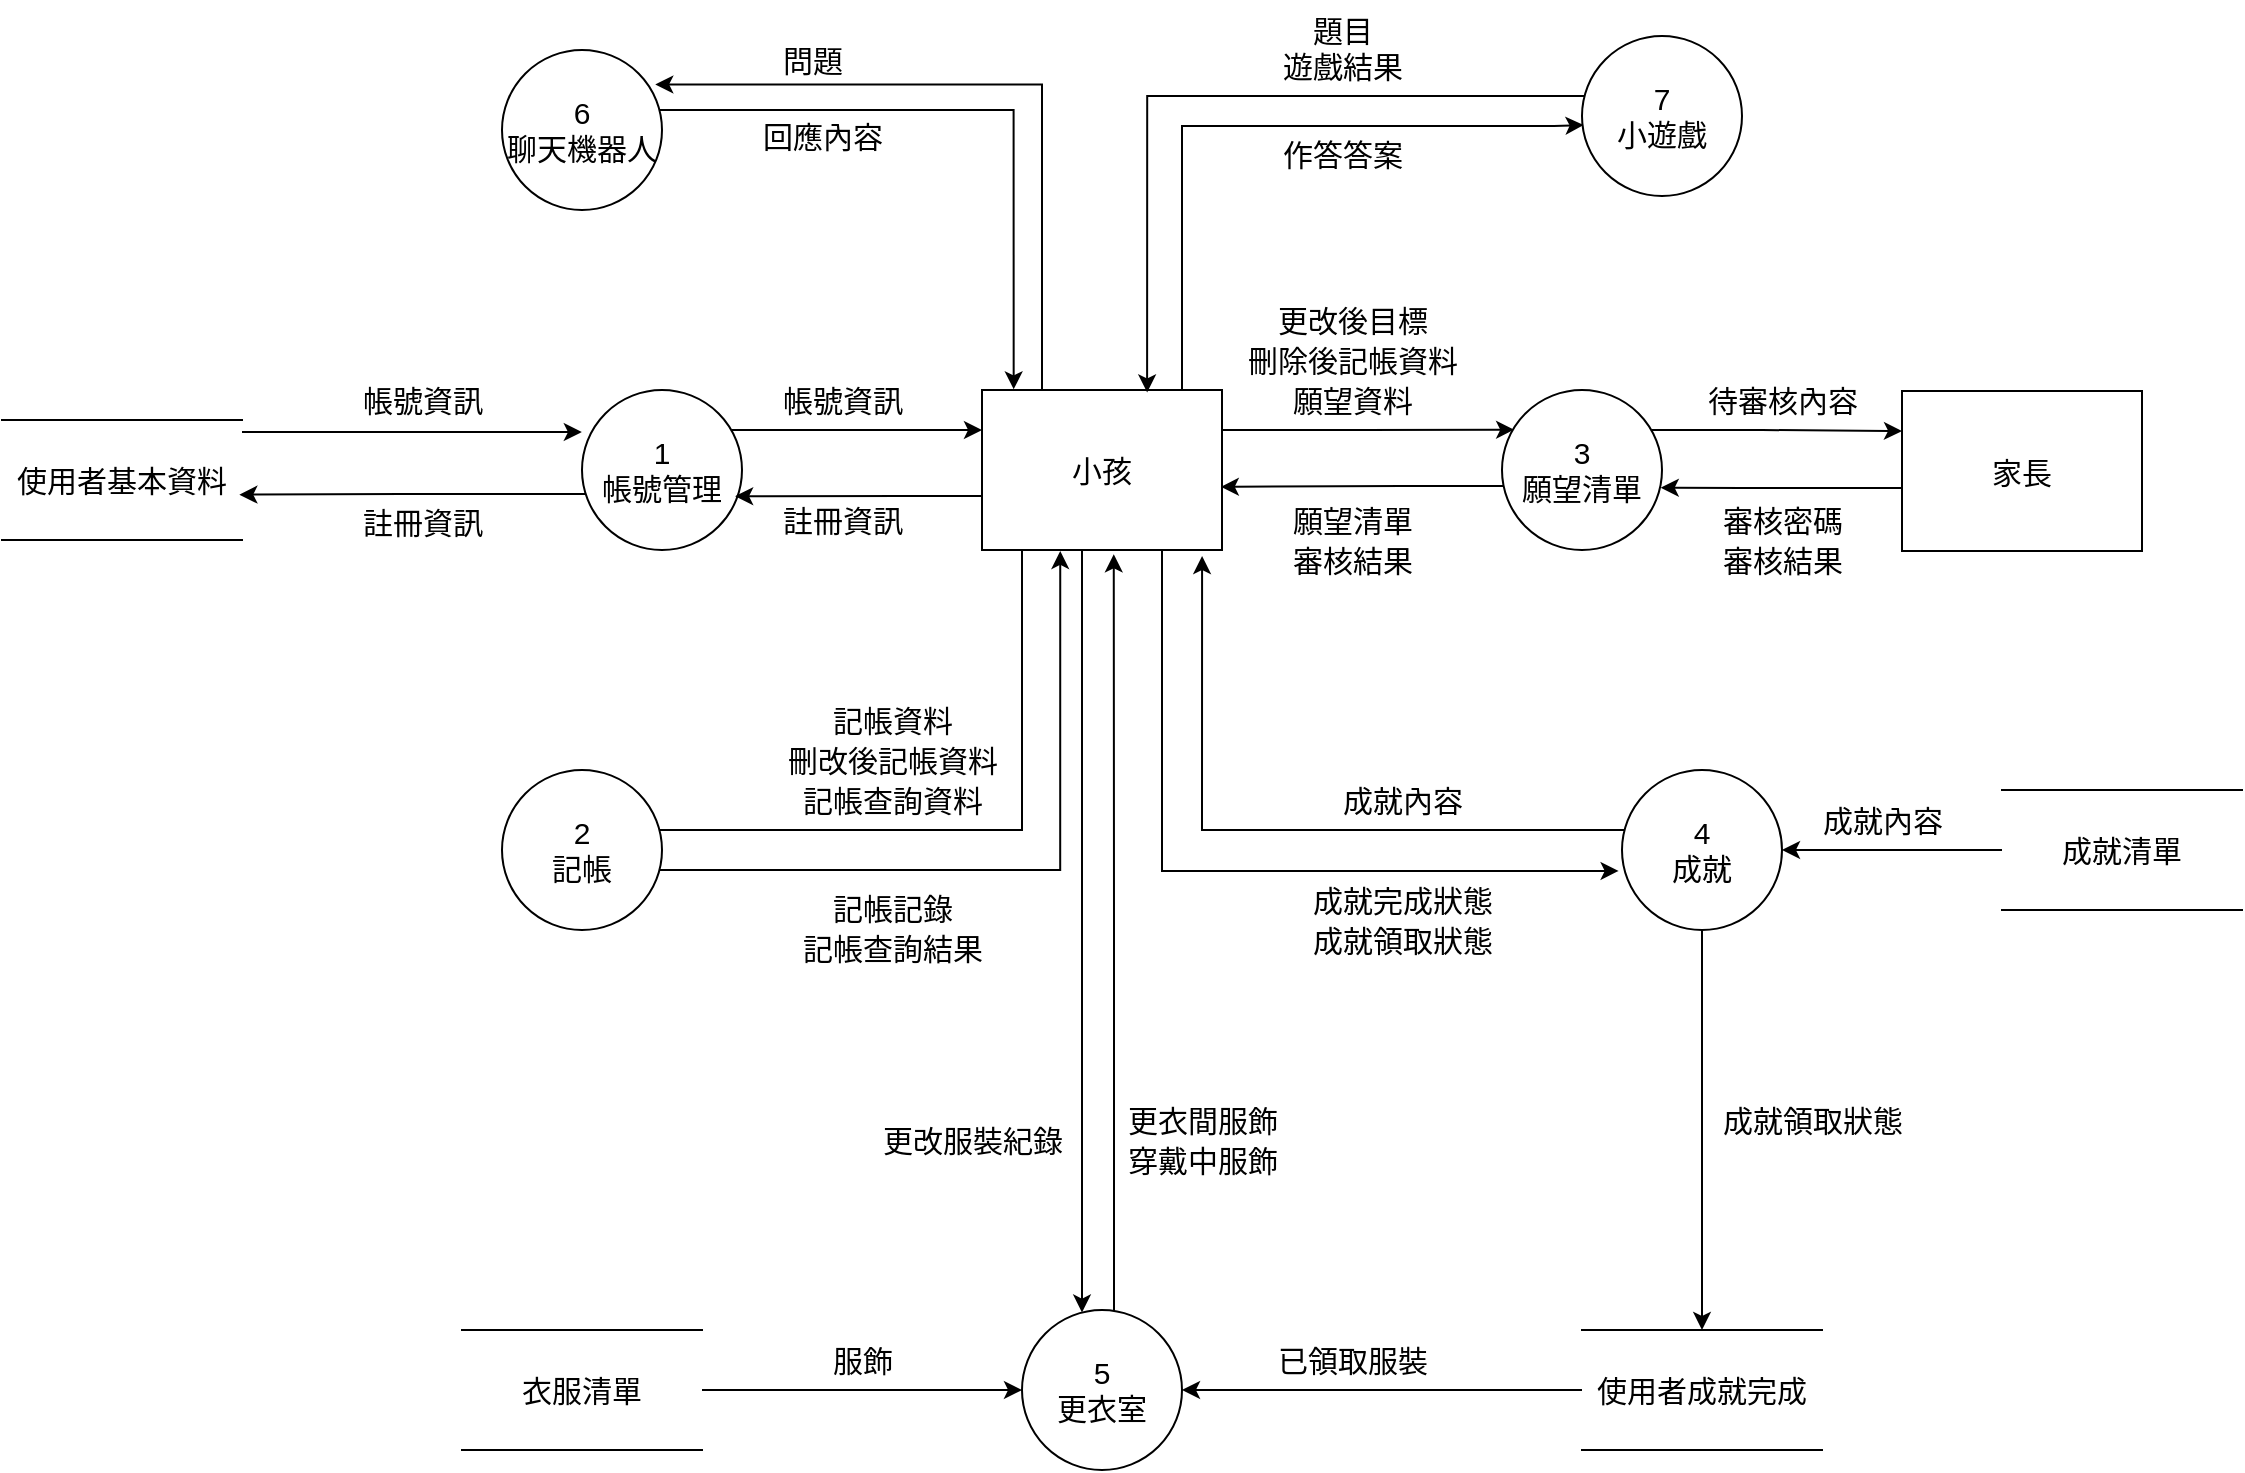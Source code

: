 <mxfile version="21.2.2" type="device">
  <diagram name="第 1 页" id="KwOqU90tzQBnRIFNRLeY">
    <mxGraphModel dx="1247" dy="664" grid="1" gridSize="10" guides="1" tooltips="1" connect="1" arrows="1" fold="1" page="1" pageScale="1" pageWidth="1169" pageHeight="827" math="0" shadow="0">
      <root>
        <mxCell id="0" />
        <mxCell id="1" parent="0" />
        <mxCell id="-ivq1ltutCUKHV1EiaD4-14" style="edgeStyle=orthogonalEdgeStyle;rounded=0;orthogonalLoop=1;jettySize=auto;html=1;entryX=0;entryY=0.25;entryDx=0;entryDy=0;" edge="1" parent="1" source="-ivq1ltutCUKHV1EiaD4-2" target="-ivq1ltutCUKHV1EiaD4-3">
          <mxGeometry relative="1" as="geometry">
            <Array as="points">
              <mxPoint x="420" y="255" />
              <mxPoint x="420" y="255" />
            </Array>
          </mxGeometry>
        </mxCell>
        <mxCell id="-ivq1ltutCUKHV1EiaD4-68" style="edgeStyle=orthogonalEdgeStyle;rounded=0;orthogonalLoop=1;jettySize=auto;html=1;entryX=0.989;entryY=0.622;entryDx=0;entryDy=0;entryPerimeter=0;" edge="1" parent="1" source="-ivq1ltutCUKHV1EiaD4-2" target="-ivq1ltutCUKHV1EiaD4-66">
          <mxGeometry relative="1" as="geometry">
            <mxPoint x="150" y="280" as="targetPoint" />
            <Array as="points">
              <mxPoint x="210" y="287" />
              <mxPoint x="210" y="287" />
            </Array>
          </mxGeometry>
        </mxCell>
        <mxCell id="-ivq1ltutCUKHV1EiaD4-2" value="&lt;font style=&quot;font-size: 15px;&quot;&gt;1&lt;br&gt;帳號管理&lt;/font&gt;" style="ellipse;whiteSpace=wrap;html=1;aspect=fixed;" vertex="1" parent="1">
          <mxGeometry x="300" y="235" width="80" height="80" as="geometry" />
        </mxCell>
        <mxCell id="-ivq1ltutCUKHV1EiaD4-17" style="edgeStyle=orthogonalEdgeStyle;rounded=0;orthogonalLoop=1;jettySize=auto;html=1;entryX=0.957;entryY=0.664;entryDx=0;entryDy=0;entryPerimeter=0;" edge="1" parent="1" source="-ivq1ltutCUKHV1EiaD4-3" target="-ivq1ltutCUKHV1EiaD4-2">
          <mxGeometry relative="1" as="geometry">
            <mxPoint x="400" y="275" as="targetPoint" />
            <Array as="points">
              <mxPoint x="460" y="288" />
              <mxPoint x="460" y="288" />
            </Array>
          </mxGeometry>
        </mxCell>
        <mxCell id="-ivq1ltutCUKHV1EiaD4-20" style="edgeStyle=orthogonalEdgeStyle;rounded=0;orthogonalLoop=1;jettySize=auto;html=1;entryX=0.272;entryY=0.069;entryDx=0;entryDy=0;entryPerimeter=0;" edge="1" parent="1" source="-ivq1ltutCUKHV1EiaD4-3" target="-ivq1ltutCUKHV1EiaD4-4">
          <mxGeometry relative="1" as="geometry">
            <Array as="points">
              <mxPoint x="520" y="455" />
              <mxPoint x="282" y="455" />
            </Array>
          </mxGeometry>
        </mxCell>
        <mxCell id="-ivq1ltutCUKHV1EiaD4-28" style="edgeStyle=orthogonalEdgeStyle;rounded=0;orthogonalLoop=1;jettySize=auto;html=1;entryX=0.076;entryY=0.248;entryDx=0;entryDy=0;entryPerimeter=0;" edge="1" parent="1" source="-ivq1ltutCUKHV1EiaD4-3" target="-ivq1ltutCUKHV1EiaD4-5">
          <mxGeometry relative="1" as="geometry">
            <mxPoint x="830" y="275" as="targetPoint" />
            <Array as="points">
              <mxPoint x="690" y="255" />
              <mxPoint x="690" y="255" />
            </Array>
          </mxGeometry>
        </mxCell>
        <mxCell id="-ivq1ltutCUKHV1EiaD4-42" style="edgeStyle=orthogonalEdgeStyle;rounded=0;orthogonalLoop=1;jettySize=auto;html=1;entryX=-0.021;entryY=0.631;entryDx=0;entryDy=0;entryPerimeter=0;" edge="1" parent="1" source="-ivq1ltutCUKHV1EiaD4-3" target="-ivq1ltutCUKHV1EiaD4-6">
          <mxGeometry relative="1" as="geometry">
            <mxPoint x="810" y="475" as="targetPoint" />
            <Array as="points">
              <mxPoint x="590" y="476" />
            </Array>
          </mxGeometry>
        </mxCell>
        <mxCell id="-ivq1ltutCUKHV1EiaD4-44" style="edgeStyle=orthogonalEdgeStyle;rounded=0;orthogonalLoop=1;jettySize=auto;html=1;" edge="1" parent="1" source="-ivq1ltutCUKHV1EiaD4-3" target="-ivq1ltutCUKHV1EiaD4-7">
          <mxGeometry relative="1" as="geometry">
            <Array as="points">
              <mxPoint x="550" y="455" />
              <mxPoint x="550" y="455" />
            </Array>
          </mxGeometry>
        </mxCell>
        <mxCell id="-ivq1ltutCUKHV1EiaD4-52" style="edgeStyle=orthogonalEdgeStyle;rounded=0;orthogonalLoop=1;jettySize=auto;html=1;entryX=0.958;entryY=0.215;entryDx=0;entryDy=0;entryPerimeter=0;" edge="1" parent="1" source="-ivq1ltutCUKHV1EiaD4-3" target="-ivq1ltutCUKHV1EiaD4-8">
          <mxGeometry relative="1" as="geometry">
            <mxPoint x="450" y="85" as="targetPoint" />
            <Array as="points">
              <mxPoint x="530" y="82" />
            </Array>
          </mxGeometry>
        </mxCell>
        <mxCell id="-ivq1ltutCUKHV1EiaD4-55" style="edgeStyle=orthogonalEdgeStyle;rounded=0;orthogonalLoop=1;jettySize=auto;html=1;entryX=0.01;entryY=0.557;entryDx=0;entryDy=0;entryPerimeter=0;" edge="1" parent="1" source="-ivq1ltutCUKHV1EiaD4-3" target="-ivq1ltutCUKHV1EiaD4-9">
          <mxGeometry relative="1" as="geometry">
            <mxPoint x="780" y="111" as="targetPoint" />
            <Array as="points">
              <mxPoint x="600" y="103" />
              <mxPoint x="786" y="103" />
            </Array>
          </mxGeometry>
        </mxCell>
        <mxCell id="-ivq1ltutCUKHV1EiaD4-3" value="&lt;font style=&quot;font-size: 15px;&quot;&gt;小孩&lt;/font&gt;" style="rounded=0;whiteSpace=wrap;html=1;" vertex="1" parent="1">
          <mxGeometry x="500" y="235" width="120" height="80" as="geometry" />
        </mxCell>
        <mxCell id="-ivq1ltutCUKHV1EiaD4-21" style="edgeStyle=orthogonalEdgeStyle;rounded=0;orthogonalLoop=1;jettySize=auto;html=1;entryX=0.326;entryY=1.006;entryDx=0;entryDy=0;entryPerimeter=0;" edge="1" parent="1" source="-ivq1ltutCUKHV1EiaD4-4" target="-ivq1ltutCUKHV1EiaD4-3">
          <mxGeometry relative="1" as="geometry">
            <mxPoint x="550" y="325" as="targetPoint" />
            <Array as="points">
              <mxPoint x="539" y="475" />
            </Array>
          </mxGeometry>
        </mxCell>
        <mxCell id="-ivq1ltutCUKHV1EiaD4-4" value="&lt;font style=&quot;font-size: 15px;&quot;&gt;2&lt;br&gt;記帳&lt;/font&gt;" style="ellipse;whiteSpace=wrap;html=1;aspect=fixed;" vertex="1" parent="1">
          <mxGeometry x="260" y="425" width="80" height="80" as="geometry" />
        </mxCell>
        <mxCell id="-ivq1ltutCUKHV1EiaD4-30" style="edgeStyle=orthogonalEdgeStyle;rounded=0;orthogonalLoop=1;jettySize=auto;html=1;entryX=0.995;entryY=0.605;entryDx=0;entryDy=0;entryPerimeter=0;" edge="1" parent="1" source="-ivq1ltutCUKHV1EiaD4-5" target="-ivq1ltutCUKHV1EiaD4-3">
          <mxGeometry relative="1" as="geometry">
            <Array as="points">
              <mxPoint x="710" y="283" />
              <mxPoint x="710" y="283" />
            </Array>
          </mxGeometry>
        </mxCell>
        <mxCell id="-ivq1ltutCUKHV1EiaD4-32" style="edgeStyle=orthogonalEdgeStyle;rounded=0;orthogonalLoop=1;jettySize=auto;html=1;entryX=0;entryY=0.25;entryDx=0;entryDy=0;" edge="1" parent="1" source="-ivq1ltutCUKHV1EiaD4-5" target="-ivq1ltutCUKHV1EiaD4-31">
          <mxGeometry relative="1" as="geometry">
            <Array as="points">
              <mxPoint x="890" y="255" />
              <mxPoint x="890" y="255" />
            </Array>
          </mxGeometry>
        </mxCell>
        <mxCell id="-ivq1ltutCUKHV1EiaD4-5" value="&lt;font style=&quot;font-size: 15px;&quot;&gt;3&lt;br&gt;願望清單&lt;/font&gt;" style="ellipse;whiteSpace=wrap;html=1;aspect=fixed;" vertex="1" parent="1">
          <mxGeometry x="760" y="235" width="80" height="80" as="geometry" />
        </mxCell>
        <mxCell id="-ivq1ltutCUKHV1EiaD4-43" style="edgeStyle=orthogonalEdgeStyle;rounded=0;orthogonalLoop=1;jettySize=auto;html=1;entryX=0.917;entryY=1.038;entryDx=0;entryDy=0;entryPerimeter=0;" edge="1" parent="1" source="-ivq1ltutCUKHV1EiaD4-6" target="-ivq1ltutCUKHV1EiaD4-3">
          <mxGeometry relative="1" as="geometry">
            <mxPoint x="590" y="335" as="targetPoint" />
            <Array as="points">
              <mxPoint x="610" y="455" />
            </Array>
          </mxGeometry>
        </mxCell>
        <mxCell id="-ivq1ltutCUKHV1EiaD4-86" style="edgeStyle=orthogonalEdgeStyle;rounded=0;orthogonalLoop=1;jettySize=auto;html=1;entryX=0.5;entryY=0;entryDx=0;entryDy=0;" edge="1" parent="1" source="-ivq1ltutCUKHV1EiaD4-6" target="-ivq1ltutCUKHV1EiaD4-79">
          <mxGeometry relative="1" as="geometry" />
        </mxCell>
        <mxCell id="-ivq1ltutCUKHV1EiaD4-6" value="&lt;font style=&quot;font-size: 15px;&quot;&gt;4&lt;br&gt;成就&lt;/font&gt;" style="ellipse;whiteSpace=wrap;html=1;aspect=fixed;" vertex="1" parent="1">
          <mxGeometry x="820" y="425" width="80" height="80" as="geometry" />
        </mxCell>
        <mxCell id="-ivq1ltutCUKHV1EiaD4-45" style="edgeStyle=orthogonalEdgeStyle;rounded=0;orthogonalLoop=1;jettySize=auto;html=1;entryX=0.549;entryY=1.027;entryDx=0;entryDy=0;entryPerimeter=0;" edge="1" parent="1" source="-ivq1ltutCUKHV1EiaD4-7" target="-ivq1ltutCUKHV1EiaD4-3">
          <mxGeometry relative="1" as="geometry">
            <Array as="points">
              <mxPoint x="566" y="505" />
              <mxPoint x="566" y="505" />
            </Array>
          </mxGeometry>
        </mxCell>
        <mxCell id="-ivq1ltutCUKHV1EiaD4-7" value="&lt;font style=&quot;font-size: 15px;&quot;&gt;5&lt;br&gt;更衣室&lt;br&gt;&lt;/font&gt;" style="ellipse;whiteSpace=wrap;html=1;aspect=fixed;" vertex="1" parent="1">
          <mxGeometry x="520" y="695" width="80" height="80" as="geometry" />
        </mxCell>
        <mxCell id="-ivq1ltutCUKHV1EiaD4-53" style="edgeStyle=orthogonalEdgeStyle;rounded=0;orthogonalLoop=1;jettySize=auto;html=1;entryX=0.132;entryY=-0.004;entryDx=0;entryDy=0;entryPerimeter=0;" edge="1" parent="1" source="-ivq1ltutCUKHV1EiaD4-8" target="-ivq1ltutCUKHV1EiaD4-3">
          <mxGeometry relative="1" as="geometry">
            <mxPoint x="520" y="225" as="targetPoint" />
            <Array as="points">
              <mxPoint x="516" y="95" />
            </Array>
          </mxGeometry>
        </mxCell>
        <mxCell id="-ivq1ltutCUKHV1EiaD4-8" value="&lt;font style=&quot;font-size: 15px;&quot;&gt;6&lt;br&gt;聊天機器人&lt;br&gt;&lt;/font&gt;" style="ellipse;whiteSpace=wrap;html=1;aspect=fixed;" vertex="1" parent="1">
          <mxGeometry x="260" y="65" width="80" height="80" as="geometry" />
        </mxCell>
        <mxCell id="-ivq1ltutCUKHV1EiaD4-54" style="edgeStyle=orthogonalEdgeStyle;rounded=0;orthogonalLoop=1;jettySize=auto;html=1;entryX=0.688;entryY=0.015;entryDx=0;entryDy=0;entryPerimeter=0;" edge="1" parent="1" source="-ivq1ltutCUKHV1EiaD4-9" target="-ivq1ltutCUKHV1EiaD4-3">
          <mxGeometry relative="1" as="geometry">
            <Array as="points">
              <mxPoint x="583" y="88" />
            </Array>
          </mxGeometry>
        </mxCell>
        <mxCell id="-ivq1ltutCUKHV1EiaD4-9" value="&lt;font style=&quot;font-size: 15px;&quot;&gt;7&lt;br&gt;小遊戲&lt;br&gt;&lt;/font&gt;" style="ellipse;whiteSpace=wrap;html=1;aspect=fixed;" vertex="1" parent="1">
          <mxGeometry x="800" y="58" width="80" height="80" as="geometry" />
        </mxCell>
        <mxCell id="-ivq1ltutCUKHV1EiaD4-18" value="&lt;font style=&quot;font-size: 15px;&quot;&gt;帳號資訊&lt;/font&gt;" style="text;html=1;align=center;verticalAlign=middle;resizable=0;points=[];autosize=1;strokeColor=none;fillColor=none;" vertex="1" parent="1">
          <mxGeometry x="390" y="225" width="80" height="30" as="geometry" />
        </mxCell>
        <mxCell id="-ivq1ltutCUKHV1EiaD4-19" value="&lt;font style=&quot;font-size: 15px;&quot;&gt;註冊資訊&lt;/font&gt;" style="text;html=1;align=center;verticalAlign=middle;resizable=0;points=[];autosize=1;strokeColor=none;fillColor=none;" vertex="1" parent="1">
          <mxGeometry x="390" y="285" width="80" height="30" as="geometry" />
        </mxCell>
        <mxCell id="-ivq1ltutCUKHV1EiaD4-22" value="&lt;font style=&quot;font-size: 15px;&quot;&gt;記帳資料&lt;/font&gt;" style="text;html=1;align=center;verticalAlign=middle;resizable=0;points=[];autosize=1;strokeColor=none;fillColor=none;" vertex="1" parent="1">
          <mxGeometry x="415" y="385" width="80" height="30" as="geometry" />
        </mxCell>
        <mxCell id="-ivq1ltutCUKHV1EiaD4-23" value="&lt;font style=&quot;font-size: 15px;&quot;&gt;刪改後記帳資料&lt;/font&gt;" style="text;html=1;align=center;verticalAlign=middle;resizable=0;points=[];autosize=1;strokeColor=none;fillColor=none;" vertex="1" parent="1">
          <mxGeometry x="390" y="405" width="130" height="30" as="geometry" />
        </mxCell>
        <mxCell id="-ivq1ltutCUKHV1EiaD4-25" value="&lt;font style=&quot;font-size: 15px;&quot;&gt;記帳查詢資料&lt;/font&gt;" style="text;html=1;align=center;verticalAlign=middle;resizable=0;points=[];autosize=1;strokeColor=none;fillColor=none;" vertex="1" parent="1">
          <mxGeometry x="400" y="425" width="110" height="30" as="geometry" />
        </mxCell>
        <mxCell id="-ivq1ltutCUKHV1EiaD4-26" value="&lt;font style=&quot;font-size: 15px;&quot;&gt;記帳查詢結果&lt;/font&gt;" style="text;html=1;align=center;verticalAlign=middle;resizable=0;points=[];autosize=1;strokeColor=none;fillColor=none;" vertex="1" parent="1">
          <mxGeometry x="400" y="499" width="110" height="30" as="geometry" />
        </mxCell>
        <mxCell id="-ivq1ltutCUKHV1EiaD4-27" value="&lt;font style=&quot;font-size: 15px;&quot;&gt;記帳記錄&lt;/font&gt;" style="text;html=1;align=center;verticalAlign=middle;resizable=0;points=[];autosize=1;strokeColor=none;fillColor=none;" vertex="1" parent="1">
          <mxGeometry x="415" y="479" width="80" height="30" as="geometry" />
        </mxCell>
        <mxCell id="-ivq1ltutCUKHV1EiaD4-33" style="edgeStyle=orthogonalEdgeStyle;rounded=0;orthogonalLoop=1;jettySize=auto;html=1;entryX=0.992;entryY=0.611;entryDx=0;entryDy=0;entryPerimeter=0;" edge="1" parent="1" source="-ivq1ltutCUKHV1EiaD4-31" target="-ivq1ltutCUKHV1EiaD4-5">
          <mxGeometry relative="1" as="geometry">
            <Array as="points">
              <mxPoint x="880" y="284" />
              <mxPoint x="880" y="284" />
            </Array>
          </mxGeometry>
        </mxCell>
        <mxCell id="-ivq1ltutCUKHV1EiaD4-31" value="&lt;font style=&quot;font-size: 15px;&quot;&gt;家長&lt;/font&gt;" style="rounded=0;whiteSpace=wrap;html=1;" vertex="1" parent="1">
          <mxGeometry x="960" y="235.5" width="120" height="80" as="geometry" />
        </mxCell>
        <mxCell id="-ivq1ltutCUKHV1EiaD4-34" value="&lt;font style=&quot;font-size: 15px;&quot;&gt;待審核內容&lt;/font&gt;" style="text;html=1;align=center;verticalAlign=middle;resizable=0;points=[];autosize=1;strokeColor=none;fillColor=none;" vertex="1" parent="1">
          <mxGeometry x="850" y="225" width="100" height="30" as="geometry" />
        </mxCell>
        <mxCell id="-ivq1ltutCUKHV1EiaD4-35" value="&lt;font style=&quot;font-size: 15px;&quot;&gt;審核密碼&lt;/font&gt;" style="text;html=1;align=center;verticalAlign=middle;resizable=0;points=[];autosize=1;strokeColor=none;fillColor=none;" vertex="1" parent="1">
          <mxGeometry x="860" y="285" width="80" height="30" as="geometry" />
        </mxCell>
        <mxCell id="-ivq1ltutCUKHV1EiaD4-36" value="&lt;font style=&quot;font-size: 15px;&quot;&gt;審核結果&lt;/font&gt;" style="text;html=1;align=center;verticalAlign=middle;resizable=0;points=[];autosize=1;strokeColor=none;fillColor=none;" vertex="1" parent="1">
          <mxGeometry x="860" y="305" width="80" height="30" as="geometry" />
        </mxCell>
        <mxCell id="-ivq1ltutCUKHV1EiaD4-37" value="&lt;font style=&quot;font-size: 15px;&quot;&gt;願望清單&lt;/font&gt;" style="text;html=1;align=center;verticalAlign=middle;resizable=0;points=[];autosize=1;strokeColor=none;fillColor=none;" vertex="1" parent="1">
          <mxGeometry x="645" y="285" width="80" height="30" as="geometry" />
        </mxCell>
        <mxCell id="-ivq1ltutCUKHV1EiaD4-38" value="&lt;font style=&quot;font-size: 15px;&quot;&gt;願望資料&lt;/font&gt;" style="text;html=1;align=center;verticalAlign=middle;resizable=0;points=[];autosize=1;strokeColor=none;fillColor=none;" vertex="1" parent="1">
          <mxGeometry x="645" y="225" width="80" height="30" as="geometry" />
        </mxCell>
        <mxCell id="-ivq1ltutCUKHV1EiaD4-39" value="&lt;font style=&quot;font-size: 15px;&quot;&gt;刪除後記帳資料&lt;/font&gt;" style="text;html=1;align=center;verticalAlign=middle;resizable=0;points=[];autosize=1;strokeColor=none;fillColor=none;" vertex="1" parent="1">
          <mxGeometry x="620" y="205" width="130" height="30" as="geometry" />
        </mxCell>
        <mxCell id="-ivq1ltutCUKHV1EiaD4-40" value="&lt;font style=&quot;font-size: 15px;&quot;&gt;更改後目標&lt;/font&gt;" style="text;html=1;align=center;verticalAlign=middle;resizable=0;points=[];autosize=1;strokeColor=none;fillColor=none;" vertex="1" parent="1">
          <mxGeometry x="635" y="185" width="100" height="30" as="geometry" />
        </mxCell>
        <mxCell id="-ivq1ltutCUKHV1EiaD4-41" value="&lt;font style=&quot;font-size: 15px;&quot;&gt;審核結果&lt;/font&gt;" style="text;html=1;align=center;verticalAlign=middle;resizable=0;points=[];autosize=1;strokeColor=none;fillColor=none;" vertex="1" parent="1">
          <mxGeometry x="645" y="305" width="80" height="30" as="geometry" />
        </mxCell>
        <mxCell id="-ivq1ltutCUKHV1EiaD4-46" value="&lt;font style=&quot;font-size: 15px;&quot;&gt;成就內容&lt;/font&gt;" style="text;html=1;align=center;verticalAlign=middle;resizable=0;points=[];autosize=1;strokeColor=none;fillColor=none;" vertex="1" parent="1">
          <mxGeometry x="670" y="425" width="80" height="30" as="geometry" />
        </mxCell>
        <mxCell id="-ivq1ltutCUKHV1EiaD4-47" value="&lt;span style=&quot;font-size: 15px;&quot;&gt;成就完成狀態&lt;/span&gt;" style="text;html=1;align=center;verticalAlign=middle;resizable=0;points=[];autosize=1;strokeColor=none;fillColor=none;" vertex="1" parent="1">
          <mxGeometry x="655" y="475" width="110" height="30" as="geometry" />
        </mxCell>
        <mxCell id="-ivq1ltutCUKHV1EiaD4-48" value="&lt;span style=&quot;font-size: 15px;&quot;&gt;成就領取狀態&lt;/span&gt;" style="text;html=1;align=center;verticalAlign=middle;resizable=0;points=[];autosize=1;strokeColor=none;fillColor=none;" vertex="1" parent="1">
          <mxGeometry x="655" y="495" width="110" height="30" as="geometry" />
        </mxCell>
        <mxCell id="-ivq1ltutCUKHV1EiaD4-49" value="&lt;font style=&quot;font-size: 15px;&quot;&gt;更改服裝紀錄&lt;/font&gt;" style="text;html=1;align=center;verticalAlign=middle;resizable=0;points=[];autosize=1;strokeColor=none;fillColor=none;" vertex="1" parent="1">
          <mxGeometry x="440" y="595" width="110" height="30" as="geometry" />
        </mxCell>
        <mxCell id="-ivq1ltutCUKHV1EiaD4-50" value="&lt;font style=&quot;font-size: 15px;&quot;&gt;更衣間服飾&lt;/font&gt;" style="text;html=1;align=center;verticalAlign=middle;resizable=0;points=[];autosize=1;strokeColor=none;fillColor=none;" vertex="1" parent="1">
          <mxGeometry x="560" y="585" width="100" height="30" as="geometry" />
        </mxCell>
        <mxCell id="-ivq1ltutCUKHV1EiaD4-51" value="&lt;font style=&quot;font-size: 15px;&quot;&gt;穿戴中服飾&lt;/font&gt;" style="text;html=1;align=center;verticalAlign=middle;resizable=0;points=[];autosize=1;strokeColor=none;fillColor=none;" vertex="1" parent="1">
          <mxGeometry x="560" y="605" width="100" height="30" as="geometry" />
        </mxCell>
        <mxCell id="-ivq1ltutCUKHV1EiaD4-56" value="&lt;font style=&quot;font-size: 15px;&quot;&gt;遊戲結果&lt;/font&gt;" style="text;html=1;align=center;verticalAlign=middle;resizable=0;points=[];autosize=1;strokeColor=none;fillColor=none;" vertex="1" parent="1">
          <mxGeometry x="640" y="58" width="80" height="30" as="geometry" />
        </mxCell>
        <mxCell id="-ivq1ltutCUKHV1EiaD4-58" value="&lt;span style=&quot;font-size: 15px;&quot;&gt;問題&lt;/span&gt;" style="text;html=1;align=center;verticalAlign=middle;resizable=0;points=[];autosize=1;strokeColor=none;fillColor=none;" vertex="1" parent="1">
          <mxGeometry x="390" y="55" width="50" height="30" as="geometry" />
        </mxCell>
        <mxCell id="-ivq1ltutCUKHV1EiaD4-59" value="&lt;span style=&quot;font-size: 15px;&quot;&gt;回應內容&lt;/span&gt;" style="text;html=1;align=center;verticalAlign=middle;resizable=0;points=[];autosize=1;strokeColor=none;fillColor=none;" vertex="1" parent="1">
          <mxGeometry x="380" y="93" width="80" height="30" as="geometry" />
        </mxCell>
        <mxCell id="-ivq1ltutCUKHV1EiaD4-60" value="&lt;font style=&quot;font-size: 15px;&quot;&gt;題目&lt;/font&gt;" style="text;html=1;align=center;verticalAlign=middle;resizable=0;points=[];autosize=1;strokeColor=none;fillColor=none;" vertex="1" parent="1">
          <mxGeometry x="655" y="40" width="50" height="30" as="geometry" />
        </mxCell>
        <mxCell id="-ivq1ltutCUKHV1EiaD4-61" value="&lt;font style=&quot;font-size: 15px;&quot;&gt;作答答案&lt;/font&gt;" style="text;html=1;align=center;verticalAlign=middle;resizable=0;points=[];autosize=1;strokeColor=none;fillColor=none;" vertex="1" parent="1">
          <mxGeometry x="640" y="102" width="80" height="30" as="geometry" />
        </mxCell>
        <mxCell id="-ivq1ltutCUKHV1EiaD4-69" style="edgeStyle=orthogonalEdgeStyle;rounded=0;orthogonalLoop=1;jettySize=auto;html=1;entryX=-0.001;entryY=0.263;entryDx=0;entryDy=0;entryPerimeter=0;" edge="1" parent="1" source="-ivq1ltutCUKHV1EiaD4-66" target="-ivq1ltutCUKHV1EiaD4-2">
          <mxGeometry relative="1" as="geometry">
            <Array as="points">
              <mxPoint x="170" y="256" />
              <mxPoint x="170" y="256" />
            </Array>
          </mxGeometry>
        </mxCell>
        <mxCell id="-ivq1ltutCUKHV1EiaD4-66" value="&lt;font style=&quot;font-size: 15px;&quot;&gt;使用者基本資料&lt;/font&gt;" style="shape=partialRectangle;whiteSpace=wrap;html=1;left=0;right=0;fillColor=none;" vertex="1" parent="1">
          <mxGeometry x="10" y="250" width="120" height="60" as="geometry" />
        </mxCell>
        <mxCell id="-ivq1ltutCUKHV1EiaD4-70" value="&lt;font style=&quot;font-size: 15px;&quot;&gt;帳號資訊&lt;/font&gt;" style="text;html=1;align=center;verticalAlign=middle;resizable=0;points=[];autosize=1;strokeColor=none;fillColor=none;" vertex="1" parent="1">
          <mxGeometry x="180" y="225" width="80" height="30" as="geometry" />
        </mxCell>
        <mxCell id="-ivq1ltutCUKHV1EiaD4-71" value="&lt;font style=&quot;font-size: 15px;&quot;&gt;註冊資訊&lt;/font&gt;" style="text;html=1;align=center;verticalAlign=middle;resizable=0;points=[];autosize=1;strokeColor=none;fillColor=none;" vertex="1" parent="1">
          <mxGeometry x="180" y="285.5" width="80" height="30" as="geometry" />
        </mxCell>
        <mxCell id="-ivq1ltutCUKHV1EiaD4-85" style="edgeStyle=orthogonalEdgeStyle;rounded=0;orthogonalLoop=1;jettySize=auto;html=1;entryX=1;entryY=0.5;entryDx=0;entryDy=0;" edge="1" parent="1" source="-ivq1ltutCUKHV1EiaD4-72" target="-ivq1ltutCUKHV1EiaD4-6">
          <mxGeometry relative="1" as="geometry" />
        </mxCell>
        <mxCell id="-ivq1ltutCUKHV1EiaD4-72" value="&lt;span style=&quot;font-size: 15px;&quot;&gt;成就清單&lt;/span&gt;" style="shape=partialRectangle;whiteSpace=wrap;html=1;left=0;right=0;fillColor=none;" vertex="1" parent="1">
          <mxGeometry x="1010" y="435" width="120" height="60" as="geometry" />
        </mxCell>
        <mxCell id="-ivq1ltutCUKHV1EiaD4-78" value="&lt;font style=&quot;font-size: 15px;&quot;&gt;成就內容&lt;/font&gt;" style="text;html=1;align=center;verticalAlign=middle;resizable=0;points=[];autosize=1;strokeColor=none;fillColor=none;" vertex="1" parent="1">
          <mxGeometry x="910" y="435" width="80" height="30" as="geometry" />
        </mxCell>
        <mxCell id="-ivq1ltutCUKHV1EiaD4-81" style="edgeStyle=orthogonalEdgeStyle;rounded=0;orthogonalLoop=1;jettySize=auto;html=1;entryX=1;entryY=0.5;entryDx=0;entryDy=0;" edge="1" parent="1" source="-ivq1ltutCUKHV1EiaD4-79" target="-ivq1ltutCUKHV1EiaD4-7">
          <mxGeometry relative="1" as="geometry" />
        </mxCell>
        <mxCell id="-ivq1ltutCUKHV1EiaD4-79" value="&lt;span style=&quot;font-size: 15px;&quot;&gt;使用者成就完成&lt;/span&gt;" style="shape=partialRectangle;whiteSpace=wrap;html=1;left=0;right=0;fillColor=none;" vertex="1" parent="1">
          <mxGeometry x="800" y="705" width="120" height="60" as="geometry" />
        </mxCell>
        <mxCell id="-ivq1ltutCUKHV1EiaD4-82" value="&lt;span style=&quot;font-size: 15px;&quot;&gt;已領取服裝&lt;/span&gt;" style="text;html=1;align=center;verticalAlign=middle;resizable=0;points=[];autosize=1;strokeColor=none;fillColor=none;" vertex="1" parent="1">
          <mxGeometry x="635" y="705" width="100" height="30" as="geometry" />
        </mxCell>
        <mxCell id="-ivq1ltutCUKHV1EiaD4-88" value="&lt;span style=&quot;font-size: 15px;&quot;&gt;成就領取狀態&lt;/span&gt;" style="text;html=1;align=center;verticalAlign=middle;resizable=0;points=[];autosize=1;strokeColor=none;fillColor=none;" vertex="1" parent="1">
          <mxGeometry x="860" y="585" width="110" height="30" as="geometry" />
        </mxCell>
        <mxCell id="-ivq1ltutCUKHV1EiaD4-92" style="edgeStyle=orthogonalEdgeStyle;rounded=0;orthogonalLoop=1;jettySize=auto;html=1;entryX=0;entryY=0.5;entryDx=0;entryDy=0;" edge="1" parent="1" source="-ivq1ltutCUKHV1EiaD4-89" target="-ivq1ltutCUKHV1EiaD4-7">
          <mxGeometry relative="1" as="geometry" />
        </mxCell>
        <mxCell id="-ivq1ltutCUKHV1EiaD4-89" value="&lt;span style=&quot;font-size: 15px;&quot;&gt;衣服清單&lt;/span&gt;" style="shape=partialRectangle;whiteSpace=wrap;html=1;left=0;right=0;fillColor=none;" vertex="1" parent="1">
          <mxGeometry x="240" y="705" width="120" height="60" as="geometry" />
        </mxCell>
        <mxCell id="-ivq1ltutCUKHV1EiaD4-90" value="&lt;span style=&quot;font-size: 15px;&quot;&gt;服飾&lt;/span&gt;" style="text;html=1;align=center;verticalAlign=middle;resizable=0;points=[];autosize=1;strokeColor=none;fillColor=none;" vertex="1" parent="1">
          <mxGeometry x="415" y="705" width="50" height="30" as="geometry" />
        </mxCell>
      </root>
    </mxGraphModel>
  </diagram>
</mxfile>
